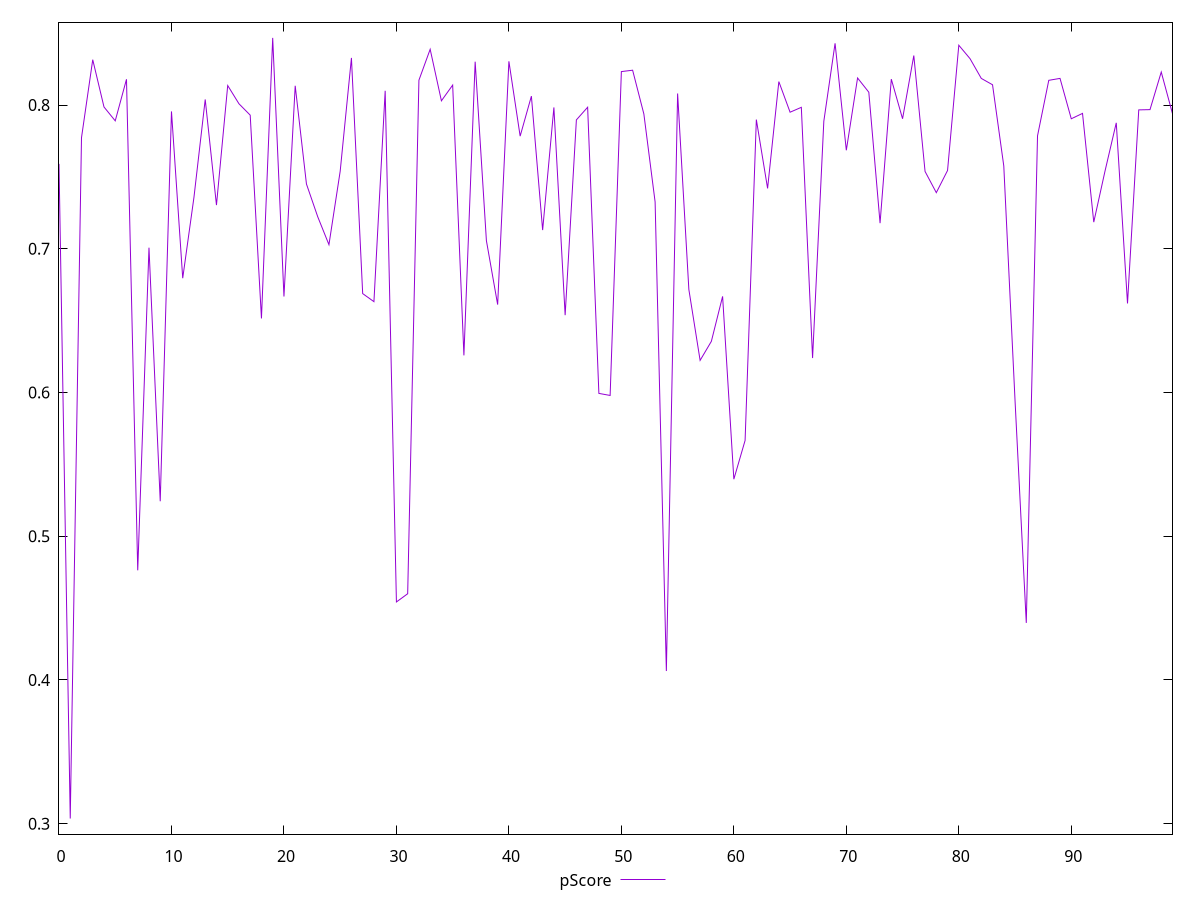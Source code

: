 reset

$pScore <<EOF
0 0.7591266797279489
1 0.3036144553468743
2 0.7773459906341711
3 0.8315989785753871
4 0.7987058644855656
5 0.7890487151315095
6 0.8179682255124444
7 0.47630689757999056
8 0.7008073485872903
9 0.5243768925159497
10 0.7956138349215082
11 0.6795698051323231
12 0.7359098456460789
13 0.8039525011392539
14 0.7304143578198511
15 0.8136106853343604
16 0.80092489496071
17 0.7930110276617861
18 0.6515718263827064
19 0.8467557238300821
20 0.6668056775686428
21 0.8134462587151159
22 0.7451096601465027
23 0.7223848493896203
24 0.702891737020578
25 0.7539778300957958
26 0.8328281549385125
27 0.6688429580565828
28 0.663240226478752
29 0.8099647849862656
30 0.4542988060410759
31 0.46002600386930087
32 0.8173380861745116
33 0.8388433735221288
34 0.8029925414127539
35 0.8139255874082005
36 0.6258441698133984
37 0.8302070206415056
38 0.7057037390354861
39 0.6611905440803785
40 0.8304629753370529
41 0.7784036797163297
42 0.8062310664644539
43 0.7130292029235411
44 0.7983733495537164
45 0.6538251844459662
46 0.7897174215309504
47 0.7985089926034518
48 0.5994160623142084
49 0.5979762460615141
50 0.8233236261726556
51 0.8242801002560246
52 0.7938135348637894
53 0.7326007429498571
54 0.40623827894235154
55 0.8080683405842324
56 0.6717063798078857
57 0.6223812869152361
58 0.6356150230134967
59 0.6669067537425843
60 0.5397169454959851
61 0.5666744129496746
62 0.7899277074464357
63 0.7420492622447667
64 0.8163524037577619
65 0.7950549413352035
66 0.7984571183028445
67 0.6240292010658315
68 0.7887777614729219
69 0.8429858763175658
70 0.7685677396811149
71 0.8188706033419223
72 0.8089568104237189
73 0.7178651987974233
74 0.8180602588822968
75 0.7904974452299176
76 0.8344999675812828
77 0.7538441051168359
78 0.7390902034121831
79 0.7545219639733414
80 0.8416562058325722
81 0.8323037005703584
82 0.8185753101299402
83 0.8141532108019088
84 0.7576376269925216
85 0.5945201042870087
86 0.4397330658136233
87 0.7786282038733892
88 0.8172423545945026
89 0.8185884274918589
90 0.7904938353378097
91 0.7942343226139869
92 0.7185690149918966
93 0.7541057811772504
94 0.7876661645683981
95 0.6620230796974463
96 0.7966777913946916
97 0.796851579375589
98 0.8230091556449951
99 0.7940098296909829
EOF

set key outside below
set xrange [0:99]
set yrange [0.29275162997721016:0.8576185491997463]
set trange [0.29275162997721016:0.8576185491997463]
set terminal svg size 640, 500 enhanced background rgb 'white'
set output "report_00013_2021-02-09T12-04-24.940Z/first-meaningful-paint/samples/pages/pScore/values.svg"

plot $pScore title "pScore" with line

reset
